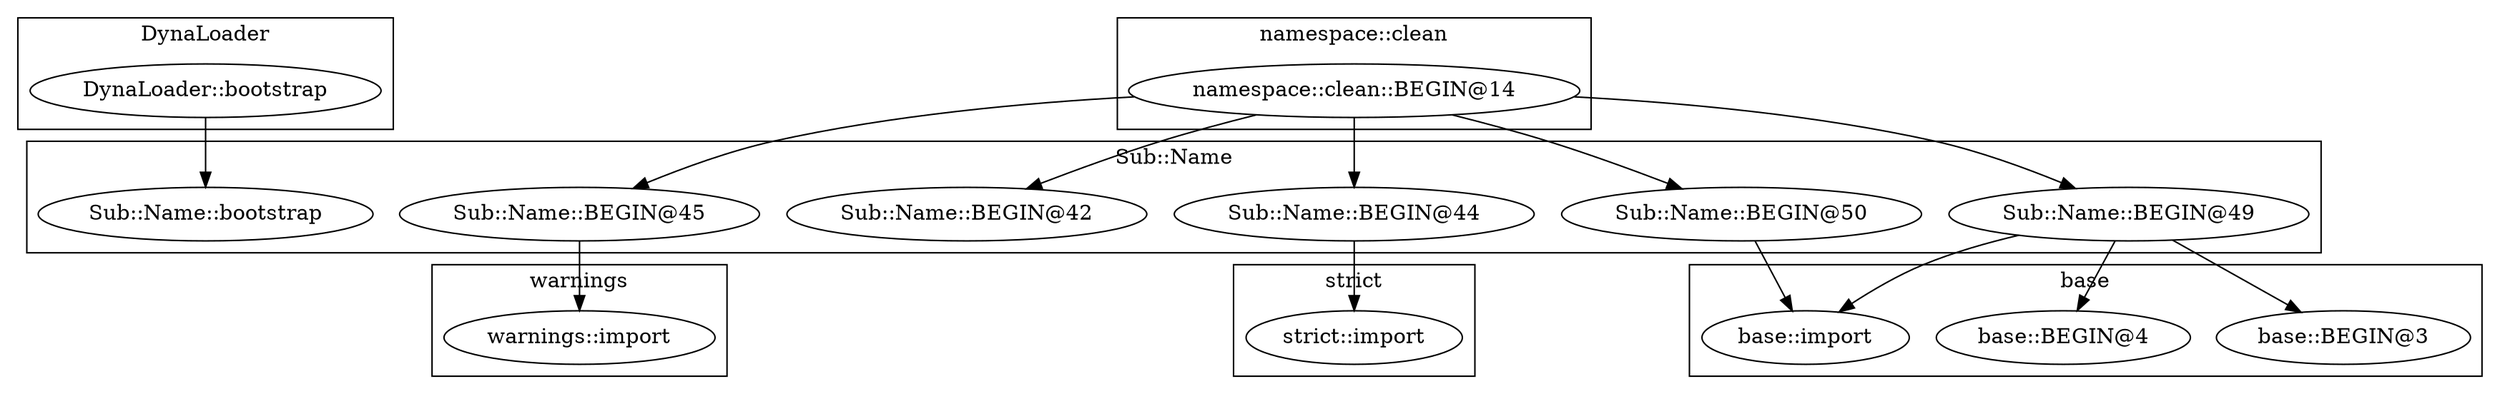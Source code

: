 digraph {
graph [overlap=false]
subgraph cluster_DynaLoader {
	label="DynaLoader";
	"DynaLoader::bootstrap";
}
subgraph cluster_warnings {
	label="warnings";
	"warnings::import";
}
subgraph cluster_base {
	label="base";
	"base::BEGIN@3";
	"base::BEGIN@4";
	"base::import";
}
subgraph cluster_Sub_Name {
	label="Sub::Name";
	"Sub::Name::BEGIN@45";
	"Sub::Name::BEGIN@44";
	"Sub::Name::BEGIN@42";
	"Sub::Name::BEGIN@50";
	"Sub::Name::BEGIN@49";
	"Sub::Name::bootstrap";
}
subgraph cluster_strict {
	label="strict";
	"strict::import";
}
subgraph cluster_namespace_clean {
	label="namespace::clean";
	"namespace::clean::BEGIN@14";
}
"Sub::Name::BEGIN@49" -> "base::BEGIN@3";
"Sub::Name::BEGIN@49" -> "base::BEGIN@4";
"DynaLoader::bootstrap" -> "Sub::Name::bootstrap";
"Sub::Name::BEGIN@50" -> "base::import";
"Sub::Name::BEGIN@49" -> "base::import";
"Sub::Name::BEGIN@45" -> "warnings::import";
"namespace::clean::BEGIN@14" -> "Sub::Name::BEGIN@44";
"namespace::clean::BEGIN@14" -> "Sub::Name::BEGIN@49";
"namespace::clean::BEGIN@14" -> "Sub::Name::BEGIN@42";
"namespace::clean::BEGIN@14" -> "Sub::Name::BEGIN@45";
"Sub::Name::BEGIN@44" -> "strict::import";
"namespace::clean::BEGIN@14" -> "Sub::Name::BEGIN@50";
}
